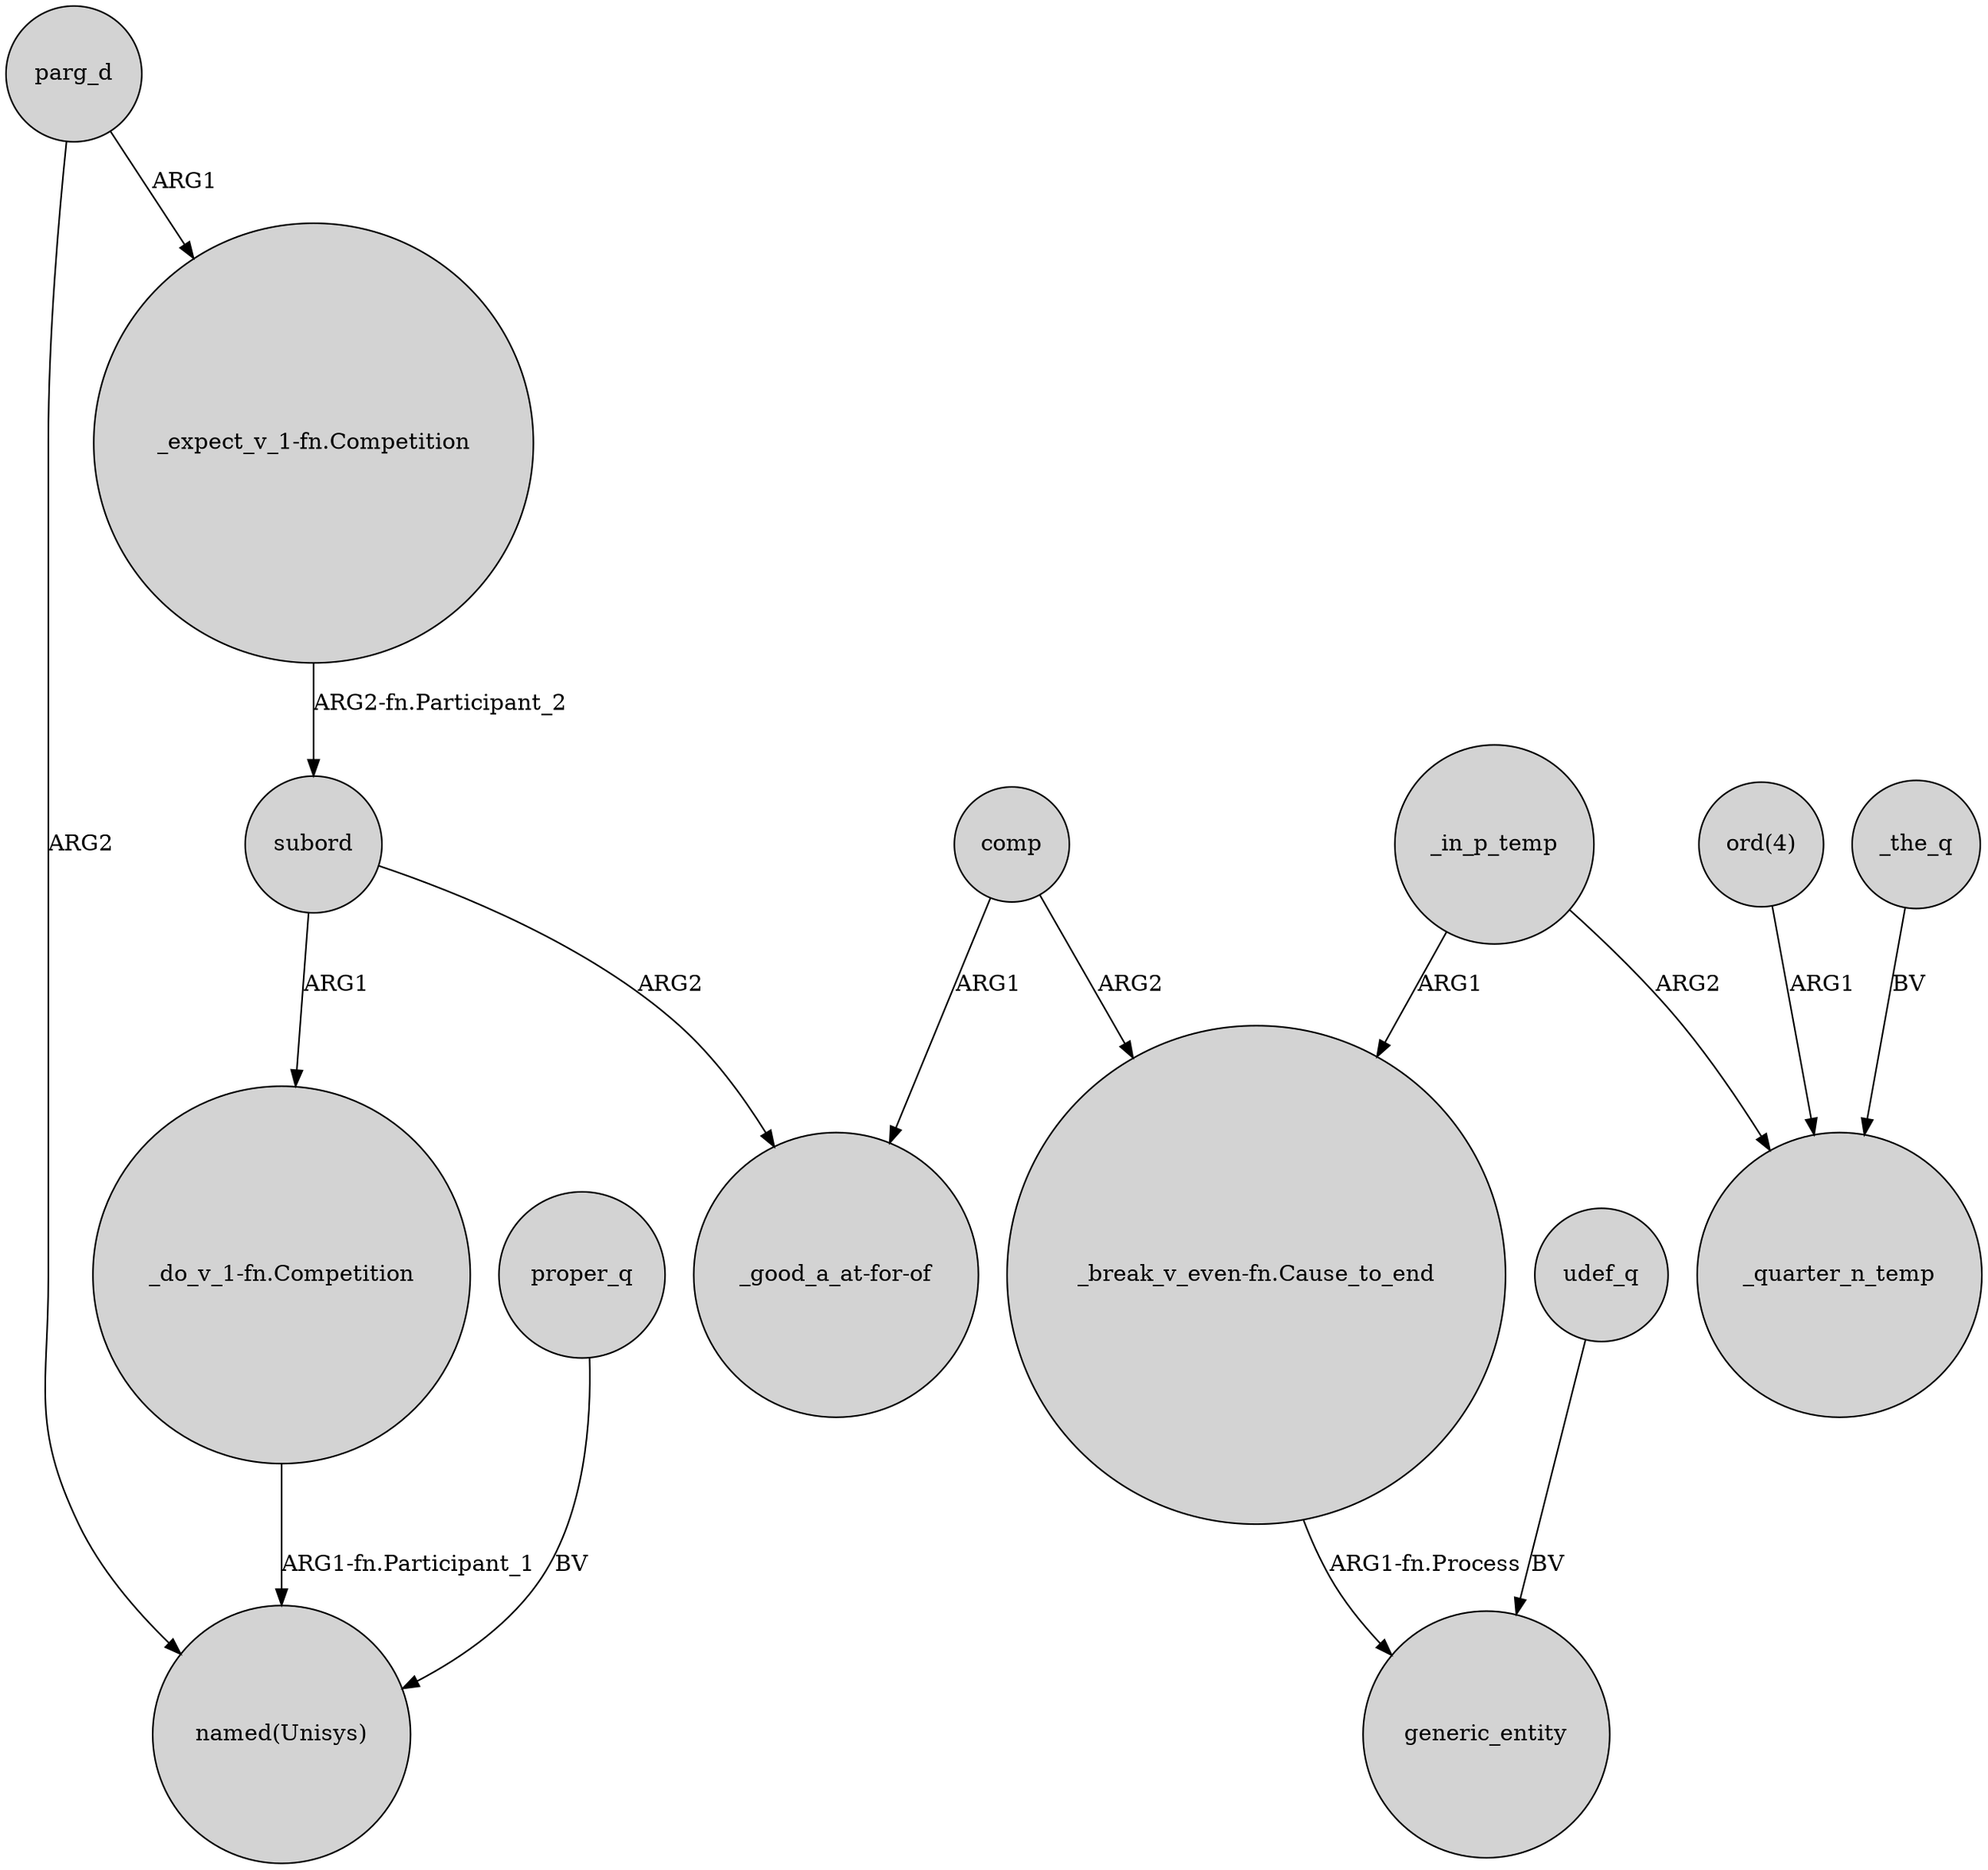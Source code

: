 digraph {
	node [shape=circle style=filled]
	"_expect_v_1-fn.Competition" -> subord [label="ARG2-fn.Participant_2"]
	parg_d -> "named(Unisys)" [label=ARG2]
	_in_p_temp -> _quarter_n_temp [label=ARG2]
	subord -> "_do_v_1-fn.Competition" [label=ARG1]
	subord -> "_good_a_at-for-of" [label=ARG2]
	"_do_v_1-fn.Competition" -> "named(Unisys)" [label="ARG1-fn.Participant_1"]
	"_break_v_even-fn.Cause_to_end" -> generic_entity [label="ARG1-fn.Process"]
	proper_q -> "named(Unisys)" [label=BV]
	udef_q -> generic_entity [label=BV]
	comp -> "_break_v_even-fn.Cause_to_end" [label=ARG2]
	comp -> "_good_a_at-for-of" [label=ARG1]
	"ord(4)" -> _quarter_n_temp [label=ARG1]
	_in_p_temp -> "_break_v_even-fn.Cause_to_end" [label=ARG1]
	parg_d -> "_expect_v_1-fn.Competition" [label=ARG1]
	_the_q -> _quarter_n_temp [label=BV]
}
